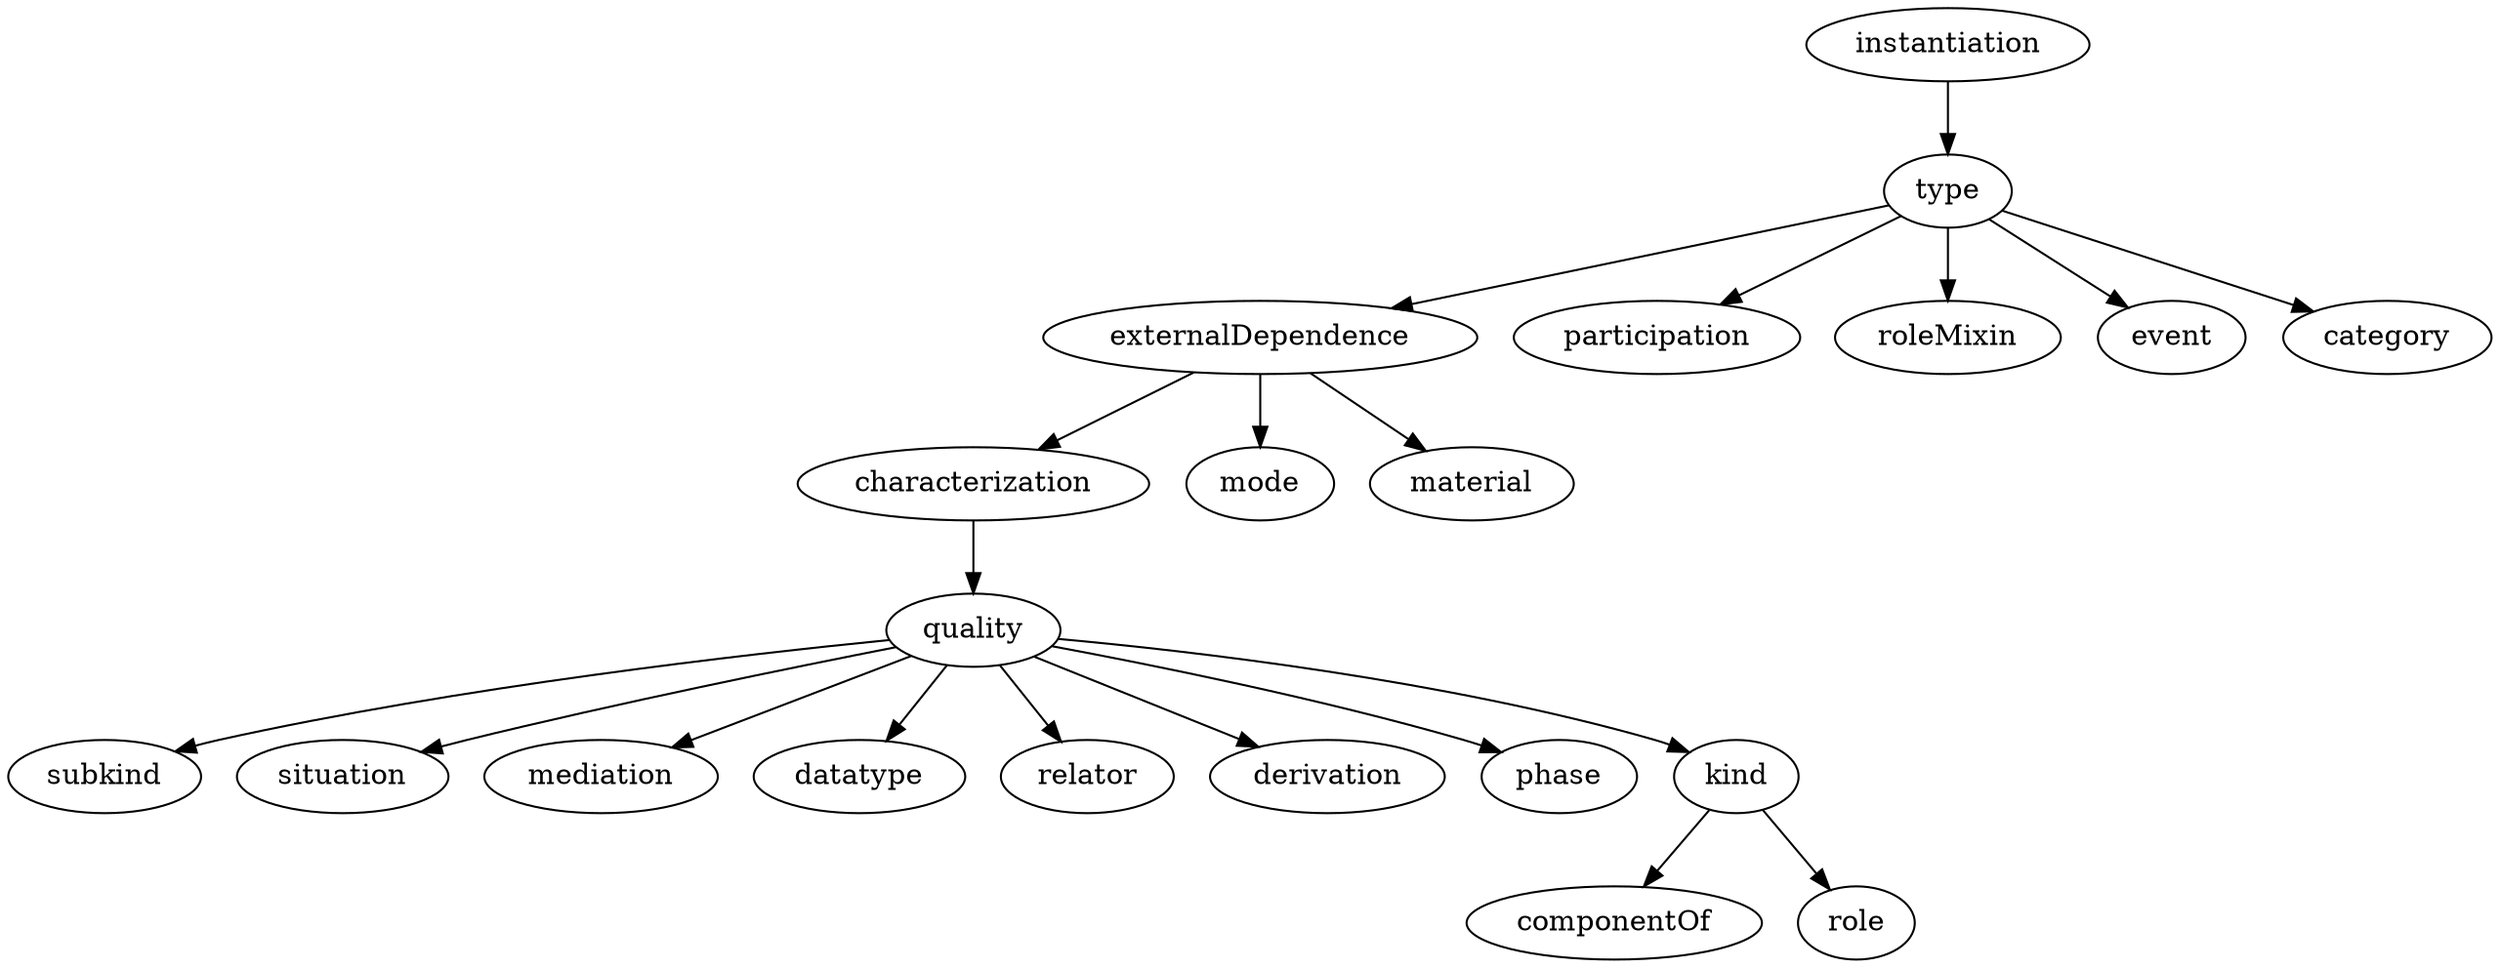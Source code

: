 strict digraph  {
instantiation;
type;
externalDependence;
participation;
roleMixin;
event;
category;
characterization;
mode;
material;
quality;
subkind;
situation;
mediation;
datatype;
relator;
derivation;
phase;
kind;
componentOf;
role;
instantiation -> type;
type -> externalDependence;
type -> participation;
type -> roleMixin;
type -> event;
type -> category;
externalDependence -> characterization;
externalDependence -> mode;
externalDependence -> material;
characterization -> quality;
quality -> subkind;
quality -> situation;
quality -> mediation;
quality -> datatype;
quality -> relator;
quality -> derivation;
quality -> phase;
quality -> kind;
kind -> componentOf;
kind -> role;
}
